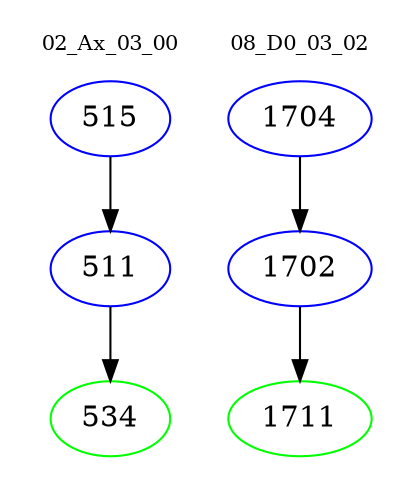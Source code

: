 digraph{
subgraph cluster_0 {
color = white
label = "02_Ax_03_00";
fontsize=10;
T0_515 [label="515", color="blue"]
T0_515 -> T0_511 [color="black"]
T0_511 [label="511", color="blue"]
T0_511 -> T0_534 [color="black"]
T0_534 [label="534", color="green"]
}
subgraph cluster_1 {
color = white
label = "08_D0_03_02";
fontsize=10;
T1_1704 [label="1704", color="blue"]
T1_1704 -> T1_1702 [color="black"]
T1_1702 [label="1702", color="blue"]
T1_1702 -> T1_1711 [color="black"]
T1_1711 [label="1711", color="green"]
}
}
